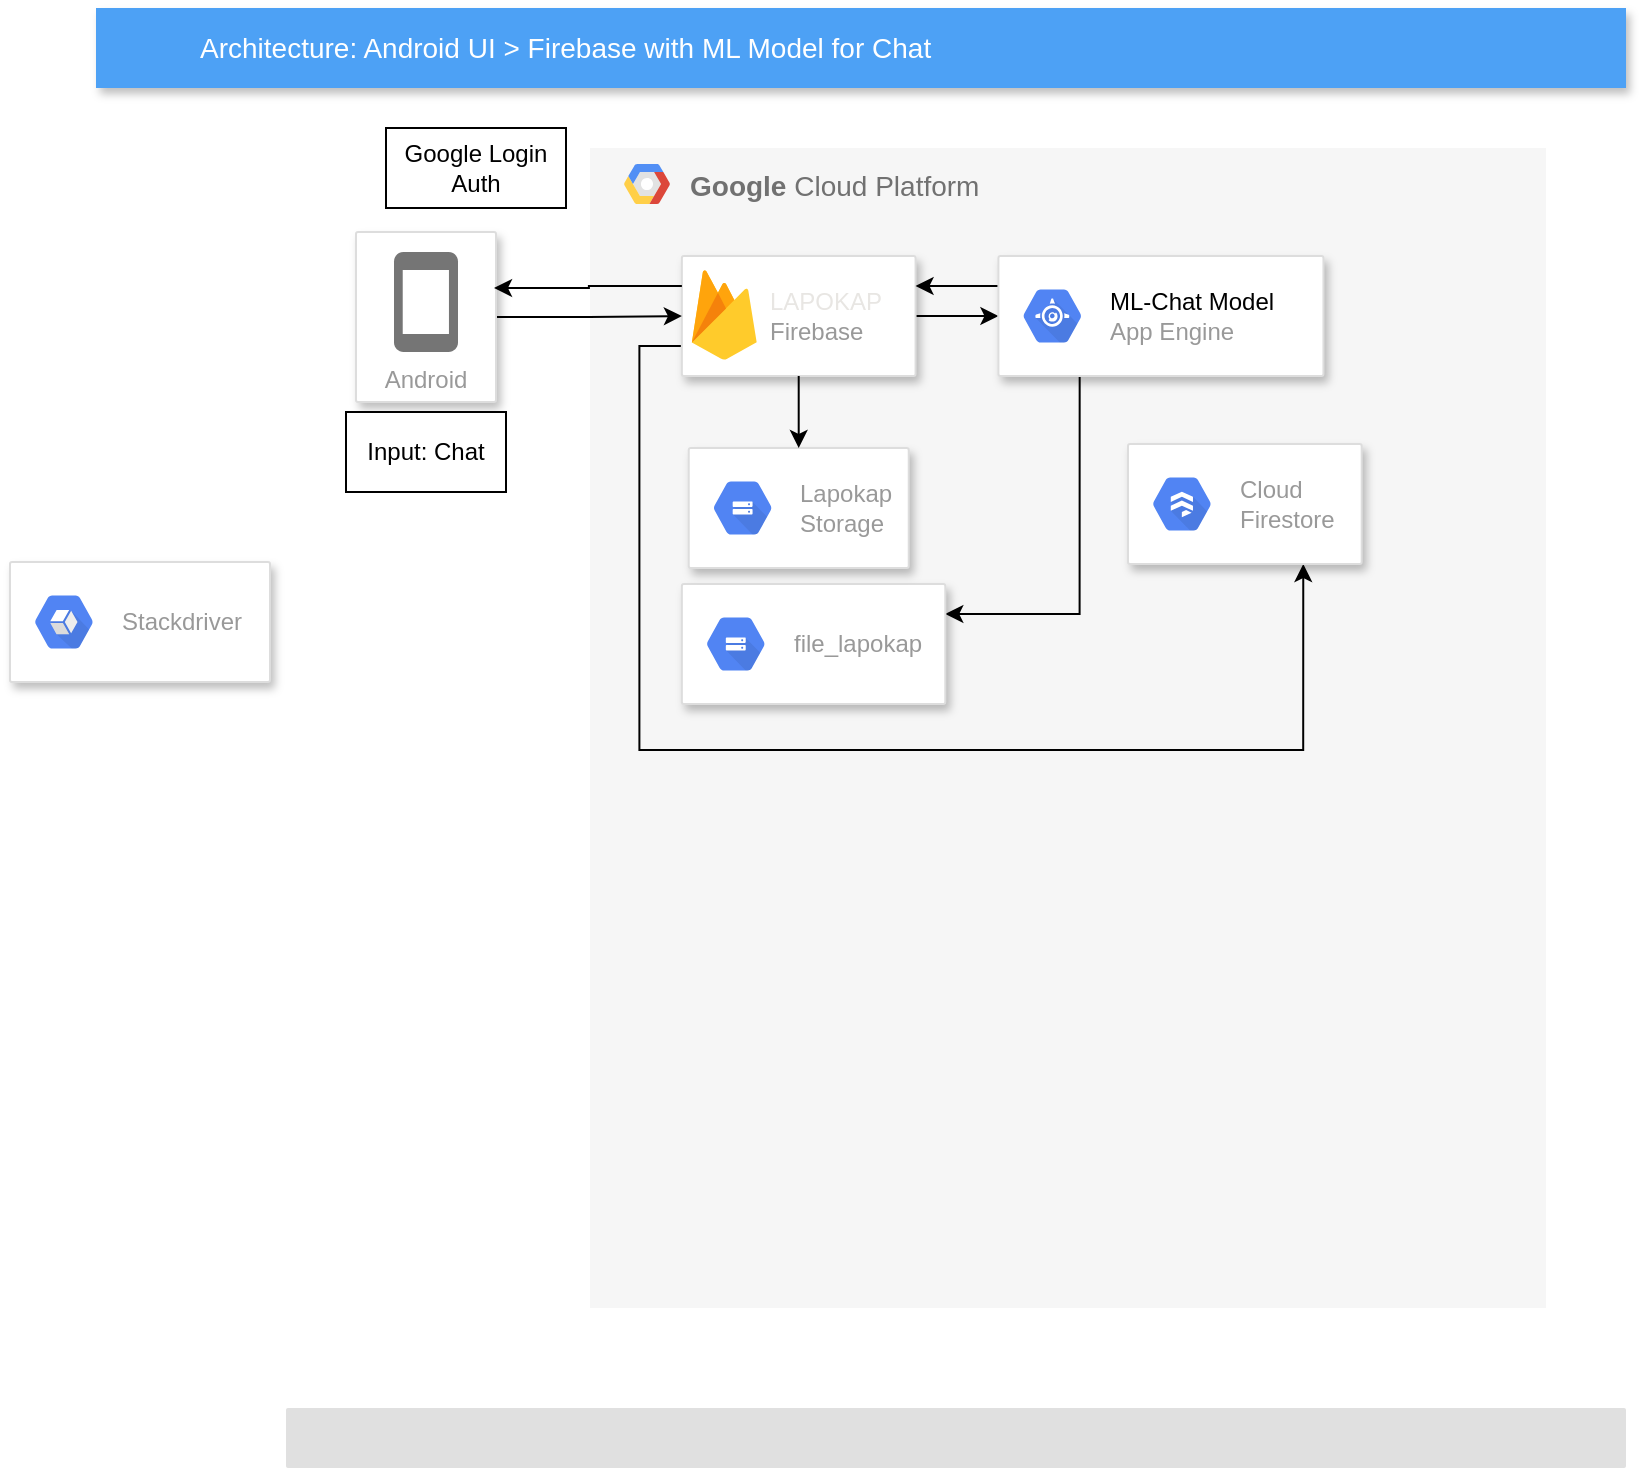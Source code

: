 <mxfile version="14.7.6" type="github">
  <diagram id="f106602c-feb2-e66a-4537-3a34d633f6aa" name="Page-1">
    <mxGraphModel dx="868" dy="482" grid="0" gridSize="10" guides="1" tooltips="1" connect="1" arrows="1" fold="1" page="1" pageScale="1" pageWidth="1169" pageHeight="827" background="none" math="0" shadow="0">
      <root>
        <mxCell id="0" />
        <mxCell id="1" parent="0" />
        <mxCell id="14" value="&lt;b&gt;Google &lt;/b&gt;Cloud Platform" style="fillColor=#F6F6F6;strokeColor=none;shadow=0;gradientColor=none;fontSize=14;align=left;spacing=10;fontColor=#717171;9E9E9E;verticalAlign=top;spacingTop=-4;fontStyle=0;spacingLeft=40;html=1;" parent="1" vertex="1">
          <mxGeometry x="332" y="110" width="478" height="580" as="geometry" />
        </mxCell>
        <mxCell id="15" value="" style="shape=mxgraph.gcp2.google_cloud_platform;fillColor=#F6F6F6;strokeColor=none;shadow=0;gradientColor=none;" parent="14" vertex="1">
          <mxGeometry width="23" height="20" relative="1" as="geometry">
            <mxPoint x="17" y="8" as="offset" />
          </mxGeometry>
        </mxCell>
        <mxCell id="OtPVBB2EnPBVkjYZaikN-47" style="edgeStyle=orthogonalEdgeStyle;rounded=0;orthogonalLoop=1;jettySize=auto;html=1;exitX=1;exitY=0.5;exitDx=0;exitDy=0;" edge="1" parent="14" source="OtPVBB2EnPBVkjYZaikN-27" target="OtPVBB2EnPBVkjYZaikN-44">
          <mxGeometry relative="1" as="geometry" />
        </mxCell>
        <mxCell id="OtPVBB2EnPBVkjYZaikN-55" style="edgeStyle=orthogonalEdgeStyle;rounded=0;orthogonalLoop=1;jettySize=auto;html=1;exitX=0;exitY=0.75;exitDx=0;exitDy=0;entryX=0.75;entryY=1;entryDx=0;entryDy=0;" edge="1" parent="14" source="OtPVBB2EnPBVkjYZaikN-27" target="OtPVBB2EnPBVkjYZaikN-30">
          <mxGeometry relative="1" as="geometry">
            <Array as="points">
              <mxPoint x="24.689" y="99" />
              <mxPoint x="24.689" y="301" />
              <mxPoint x="357.164" y="301" />
            </Array>
          </mxGeometry>
        </mxCell>
        <mxCell id="OtPVBB2EnPBVkjYZaikN-27" value="" style="strokeColor=#dddddd;shadow=1;strokeWidth=1;rounded=1;absoluteArcSize=1;arcSize=2;" vertex="1" parent="14">
          <mxGeometry x="45.933" y="54" width="116.844" height="60" as="geometry" />
        </mxCell>
        <mxCell id="OtPVBB2EnPBVkjYZaikN-28" value="&lt;font color=&quot;#e8e6e3&quot;&gt;LAPOKAP&lt;/font&gt;&lt;br&gt;Firebase" style="dashed=0;connectable=0;html=1;fillColor=#5184F3;strokeColor=none;shape=mxgraph.gcp2.firebase;part=1;labelPosition=right;verticalLabelPosition=middle;align=left;verticalAlign=middle;spacingLeft=5;fontColor=#999999;fontSize=12;" vertex="1" parent="OtPVBB2EnPBVkjYZaikN-27">
          <mxGeometry width="32.4" height="45" relative="1" as="geometry">
            <mxPoint x="5" y="7" as="offset" />
          </mxGeometry>
        </mxCell>
        <mxCell id="OtPVBB2EnPBVkjYZaikN-49" style="edgeStyle=orthogonalEdgeStyle;rounded=0;orthogonalLoop=1;jettySize=auto;html=1;exitX=0;exitY=0.25;exitDx=0;exitDy=0;entryX=1;entryY=0.25;entryDx=0;entryDy=0;" edge="1" parent="14" source="OtPVBB2EnPBVkjYZaikN-44" target="OtPVBB2EnPBVkjYZaikN-27">
          <mxGeometry relative="1" as="geometry" />
        </mxCell>
        <mxCell id="OtPVBB2EnPBVkjYZaikN-53" style="edgeStyle=orthogonalEdgeStyle;rounded=0;orthogonalLoop=1;jettySize=auto;html=1;exitX=0.25;exitY=1;exitDx=0;exitDy=0;entryX=1;entryY=0.25;entryDx=0;entryDy=0;" edge="1" parent="14" source="OtPVBB2EnPBVkjYZaikN-44" target="OtPVBB2EnPBVkjYZaikN-51">
          <mxGeometry relative="1" as="geometry" />
        </mxCell>
        <mxCell id="OtPVBB2EnPBVkjYZaikN-44" value="" style="strokeColor=#dddddd;shadow=1;strokeWidth=1;rounded=1;absoluteArcSize=1;arcSize=2;" vertex="1" parent="14">
          <mxGeometry x="204.204" y="54" width="162.52" height="60" as="geometry" />
        </mxCell>
        <mxCell id="OtPVBB2EnPBVkjYZaikN-45" value="&lt;font color=&quot;#000000&quot;&gt;ML-Chat Model&lt;/font&gt;&lt;br&gt;App Engine" style="dashed=0;connectable=0;html=1;fillColor=#5184F3;strokeColor=none;shape=mxgraph.gcp2.hexIcon;prIcon=app_engine;part=1;labelPosition=right;verticalLabelPosition=middle;align=left;verticalAlign=middle;spacingLeft=5;fontColor=#999999;fontSize=12;" vertex="1" parent="OtPVBB2EnPBVkjYZaikN-44">
          <mxGeometry y="0.5" width="44" height="39" relative="1" as="geometry">
            <mxPoint x="5" y="-19.5" as="offset" />
          </mxGeometry>
        </mxCell>
        <mxCell id="OtPVBB2EnPBVkjYZaikN-51" value="" style="strokeColor=#dddddd;shadow=1;strokeWidth=1;rounded=1;absoluteArcSize=1;arcSize=2;" vertex="1" parent="14">
          <mxGeometry x="45.933" y="218" width="131.716" height="60" as="geometry" />
        </mxCell>
        <mxCell id="OtPVBB2EnPBVkjYZaikN-52" value="file_lapokap" style="dashed=0;connectable=0;html=1;fillColor=#5184F3;strokeColor=none;shape=mxgraph.gcp2.hexIcon;prIcon=cloud_storage;part=1;labelPosition=right;verticalLabelPosition=middle;align=left;verticalAlign=middle;spacingLeft=5;fontColor=#999999;fontSize=12;" vertex="1" parent="OtPVBB2EnPBVkjYZaikN-51">
          <mxGeometry y="0.5" width="44" height="39" relative="1" as="geometry">
            <mxPoint x="5" y="-19.5" as="offset" />
          </mxGeometry>
        </mxCell>
        <mxCell id="OtPVBB2EnPBVkjYZaikN-30" value="" style="strokeColor=#dddddd;shadow=1;strokeWidth=1;rounded=1;absoluteArcSize=1;arcSize=2;" vertex="1" parent="14">
          <mxGeometry x="269" y="148" width="116.844" height="60" as="geometry" />
        </mxCell>
        <mxCell id="OtPVBB2EnPBVkjYZaikN-31" value="Cloud&#xa;Firestore" style="dashed=0;connectable=0;html=1;fillColor=#5184F3;strokeColor=none;shape=mxgraph.gcp2.hexIcon;prIcon=cloud_firestore;part=1;labelPosition=right;verticalLabelPosition=middle;align=left;verticalAlign=middle;spacingLeft=5;fontColor=#999999;fontSize=12;" vertex="1" parent="OtPVBB2EnPBVkjYZaikN-30">
          <mxGeometry y="0.5" width="44" height="39" relative="1" as="geometry">
            <mxPoint x="5" y="-19.5" as="offset" />
          </mxGeometry>
        </mxCell>
        <mxCell id="OtPVBB2EnPBVkjYZaikN-32" value="" style="strokeColor=#dddddd;shadow=1;strokeWidth=1;rounded=1;absoluteArcSize=1;arcSize=2;" vertex="1" parent="14">
          <mxGeometry x="49.36" y="150" width="110" height="60" as="geometry" />
        </mxCell>
        <mxCell id="OtPVBB2EnPBVkjYZaikN-33" value="Lapokap&lt;br&gt;Storage" style="dashed=0;connectable=0;html=1;fillColor=#5184F3;strokeColor=none;shape=mxgraph.gcp2.hexIcon;prIcon=cloud_storage;part=1;labelPosition=right;verticalLabelPosition=middle;align=left;verticalAlign=middle;spacingLeft=5;fontColor=#999999;fontSize=12;" vertex="1" parent="OtPVBB2EnPBVkjYZaikN-32">
          <mxGeometry y="0.5" width="44" height="39" relative="1" as="geometry">
            <mxPoint x="5" y="-19.5" as="offset" />
          </mxGeometry>
        </mxCell>
        <mxCell id="OtPVBB2EnPBVkjYZaikN-48" style="edgeStyle=orthogonalEdgeStyle;rounded=0;orthogonalLoop=1;jettySize=auto;html=1;exitX=0.5;exitY=1;exitDx=0;exitDy=0;entryX=0.5;entryY=0;entryDx=0;entryDy=0;" edge="1" parent="14" source="OtPVBB2EnPBVkjYZaikN-27" target="OtPVBB2EnPBVkjYZaikN-32">
          <mxGeometry relative="1" as="geometry" />
        </mxCell>
        <mxCell id="2" value="Architecture: Android UI &amp;gt; Firebase with ML Model for Chat" style="fillColor=#4DA1F5;strokeColor=none;shadow=1;gradientColor=none;fontSize=14;align=left;spacingLeft=50;fontColor=#ffffff;html=1;" parent="1" vertex="1">
          <mxGeometry x="85" y="40" width="765" height="40" as="geometry" />
        </mxCell>
        <mxCell id="16" value="" style="rounded=1;absoluteArcSize=1;arcSize=2;html=1;strokeColor=none;gradientColor=none;shadow=0;dashed=0;strokeColor=none;fontSize=12;fontColor=#9E9E9E;align=left;verticalAlign=top;spacing=10;spacingTop=-4;fillColor=#E0E0E0;" parent="1" vertex="1">
          <mxGeometry x="180" y="740" width="670" height="30" as="geometry" />
        </mxCell>
        <mxCell id="OtPVBB2EnPBVkjYZaikN-57" style="edgeStyle=orthogonalEdgeStyle;rounded=0;orthogonalLoop=1;jettySize=auto;html=1;exitX=1;exitY=0.5;exitDx=0;exitDy=0;entryX=0;entryY=0.5;entryDx=0;entryDy=0;" edge="1" parent="1" source="OtPVBB2EnPBVkjYZaikN-25" target="OtPVBB2EnPBVkjYZaikN-27">
          <mxGeometry relative="1" as="geometry" />
        </mxCell>
        <mxCell id="OtPVBB2EnPBVkjYZaikN-25" value="Android" style="strokeColor=#dddddd;shadow=1;strokeWidth=1;rounded=1;absoluteArcSize=1;arcSize=2;labelPosition=center;verticalLabelPosition=middle;align=center;verticalAlign=bottom;spacingLeft=0;fontColor=#999999;fontSize=12;whiteSpace=wrap;spacingBottom=2;" vertex="1" parent="1">
          <mxGeometry x="215" y="152" width="70" height="85" as="geometry" />
        </mxCell>
        <mxCell id="OtPVBB2EnPBVkjYZaikN-26" value="" style="dashed=0;connectable=0;html=1;fillColor=#757575;strokeColor=none;shape=mxgraph.gcp2.phone;part=1;" vertex="1" parent="OtPVBB2EnPBVkjYZaikN-25">
          <mxGeometry x="0.5" width="32" height="50" relative="1" as="geometry">
            <mxPoint x="-16" y="10" as="offset" />
          </mxGeometry>
        </mxCell>
        <mxCell id="OtPVBB2EnPBVkjYZaikN-36" value="Input: Chat" style="whiteSpace=wrap;html=1;align=center;" vertex="1" parent="1">
          <mxGeometry x="210" y="242" width="80" height="40" as="geometry" />
        </mxCell>
        <mxCell id="OtPVBB2EnPBVkjYZaikN-37" value="" style="shape=image;html=1;verticalAlign=top;verticalLabelPosition=bottom;labelBackgroundColor=#ffffff;imageAspect=0;aspect=fixed;image=https://cdn4.iconfinder.com/data/icons/essential-app-2/16/user-avatar-human-admin-login-128.png" vertex="1" parent="1">
          <mxGeometry x="175" y="92" width="48" height="48" as="geometry" />
        </mxCell>
        <mxCell id="OtPVBB2EnPBVkjYZaikN-38" value="Google Login Auth" style="whiteSpace=wrap;html=1;" vertex="1" parent="1">
          <mxGeometry x="230" y="100" width="90" height="40" as="geometry" />
        </mxCell>
        <mxCell id="OtPVBB2EnPBVkjYZaikN-34" value="" style="strokeColor=#dddddd;shadow=1;strokeWidth=1;rounded=1;absoluteArcSize=1;arcSize=2;" vertex="1" parent="1">
          <mxGeometry x="42" y="317" width="130" height="60" as="geometry" />
        </mxCell>
        <mxCell id="OtPVBB2EnPBVkjYZaikN-35" value="Stackdriver" style="dashed=0;connectable=0;html=1;fillColor=#5184F3;strokeColor=none;shape=mxgraph.gcp2.hexIcon;prIcon=stackdriver;part=1;labelPosition=right;verticalLabelPosition=middle;align=left;verticalAlign=middle;spacingLeft=5;fontColor=#999999;fontSize=12;" vertex="1" parent="OtPVBB2EnPBVkjYZaikN-34">
          <mxGeometry y="0.5" width="44" height="39" relative="1" as="geometry">
            <mxPoint x="5" y="-19.5" as="offset" />
          </mxGeometry>
        </mxCell>
        <mxCell id="OtPVBB2EnPBVkjYZaikN-58" style="edgeStyle=orthogonalEdgeStyle;rounded=0;orthogonalLoop=1;jettySize=auto;html=1;exitX=0;exitY=0.25;exitDx=0;exitDy=0;entryX=0.986;entryY=0.329;entryDx=0;entryDy=0;entryPerimeter=0;" edge="1" parent="1" source="OtPVBB2EnPBVkjYZaikN-27" target="OtPVBB2EnPBVkjYZaikN-25">
          <mxGeometry relative="1" as="geometry" />
        </mxCell>
      </root>
    </mxGraphModel>
  </diagram>
</mxfile>
